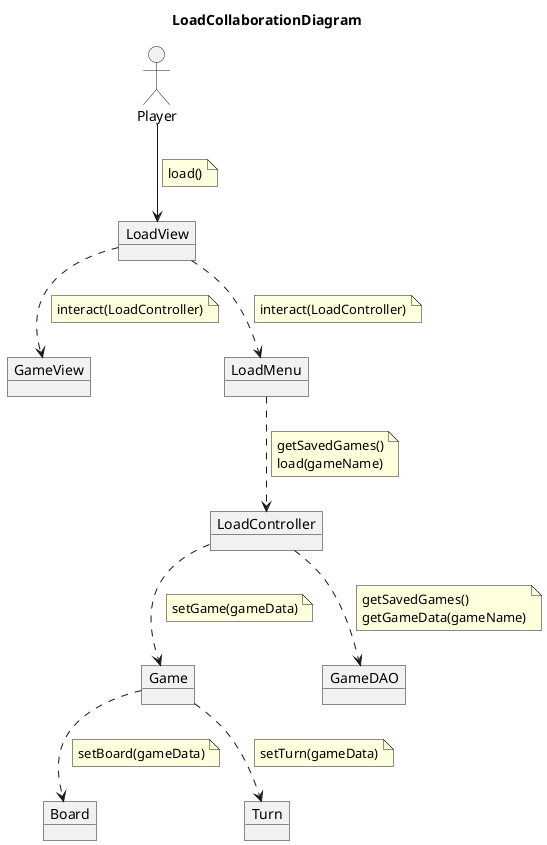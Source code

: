 @startuml LoadCollaborationDiagram
title LoadCollaborationDiagram
allow_mixing

actor Player
object LoadController

object Board
object Game
object Turn
object GameView
object LoadView
object LoadMenu
object GameDAO

Player --> LoadView
note on link
    load()
end note
LoadView ..> LoadMenu
note on link
    interact(LoadController)
end note
LoadView ..> GameView
note on link
    interact(LoadController)
end note
LoadMenu ..> LoadController
note on link
    getSavedGames()
    load(gameName)
end note

LoadController ..> GameDAO
note on link
    getSavedGames()
    getGameData(gameName)
end note
LoadController ..> Game
note on link
    setGame(gameData)
end note
Game ..> Turn
note on link
    setTurn(gameData)
end note
Game ..> Board
note on link
    setBoard(gameData)
end note

@enduml